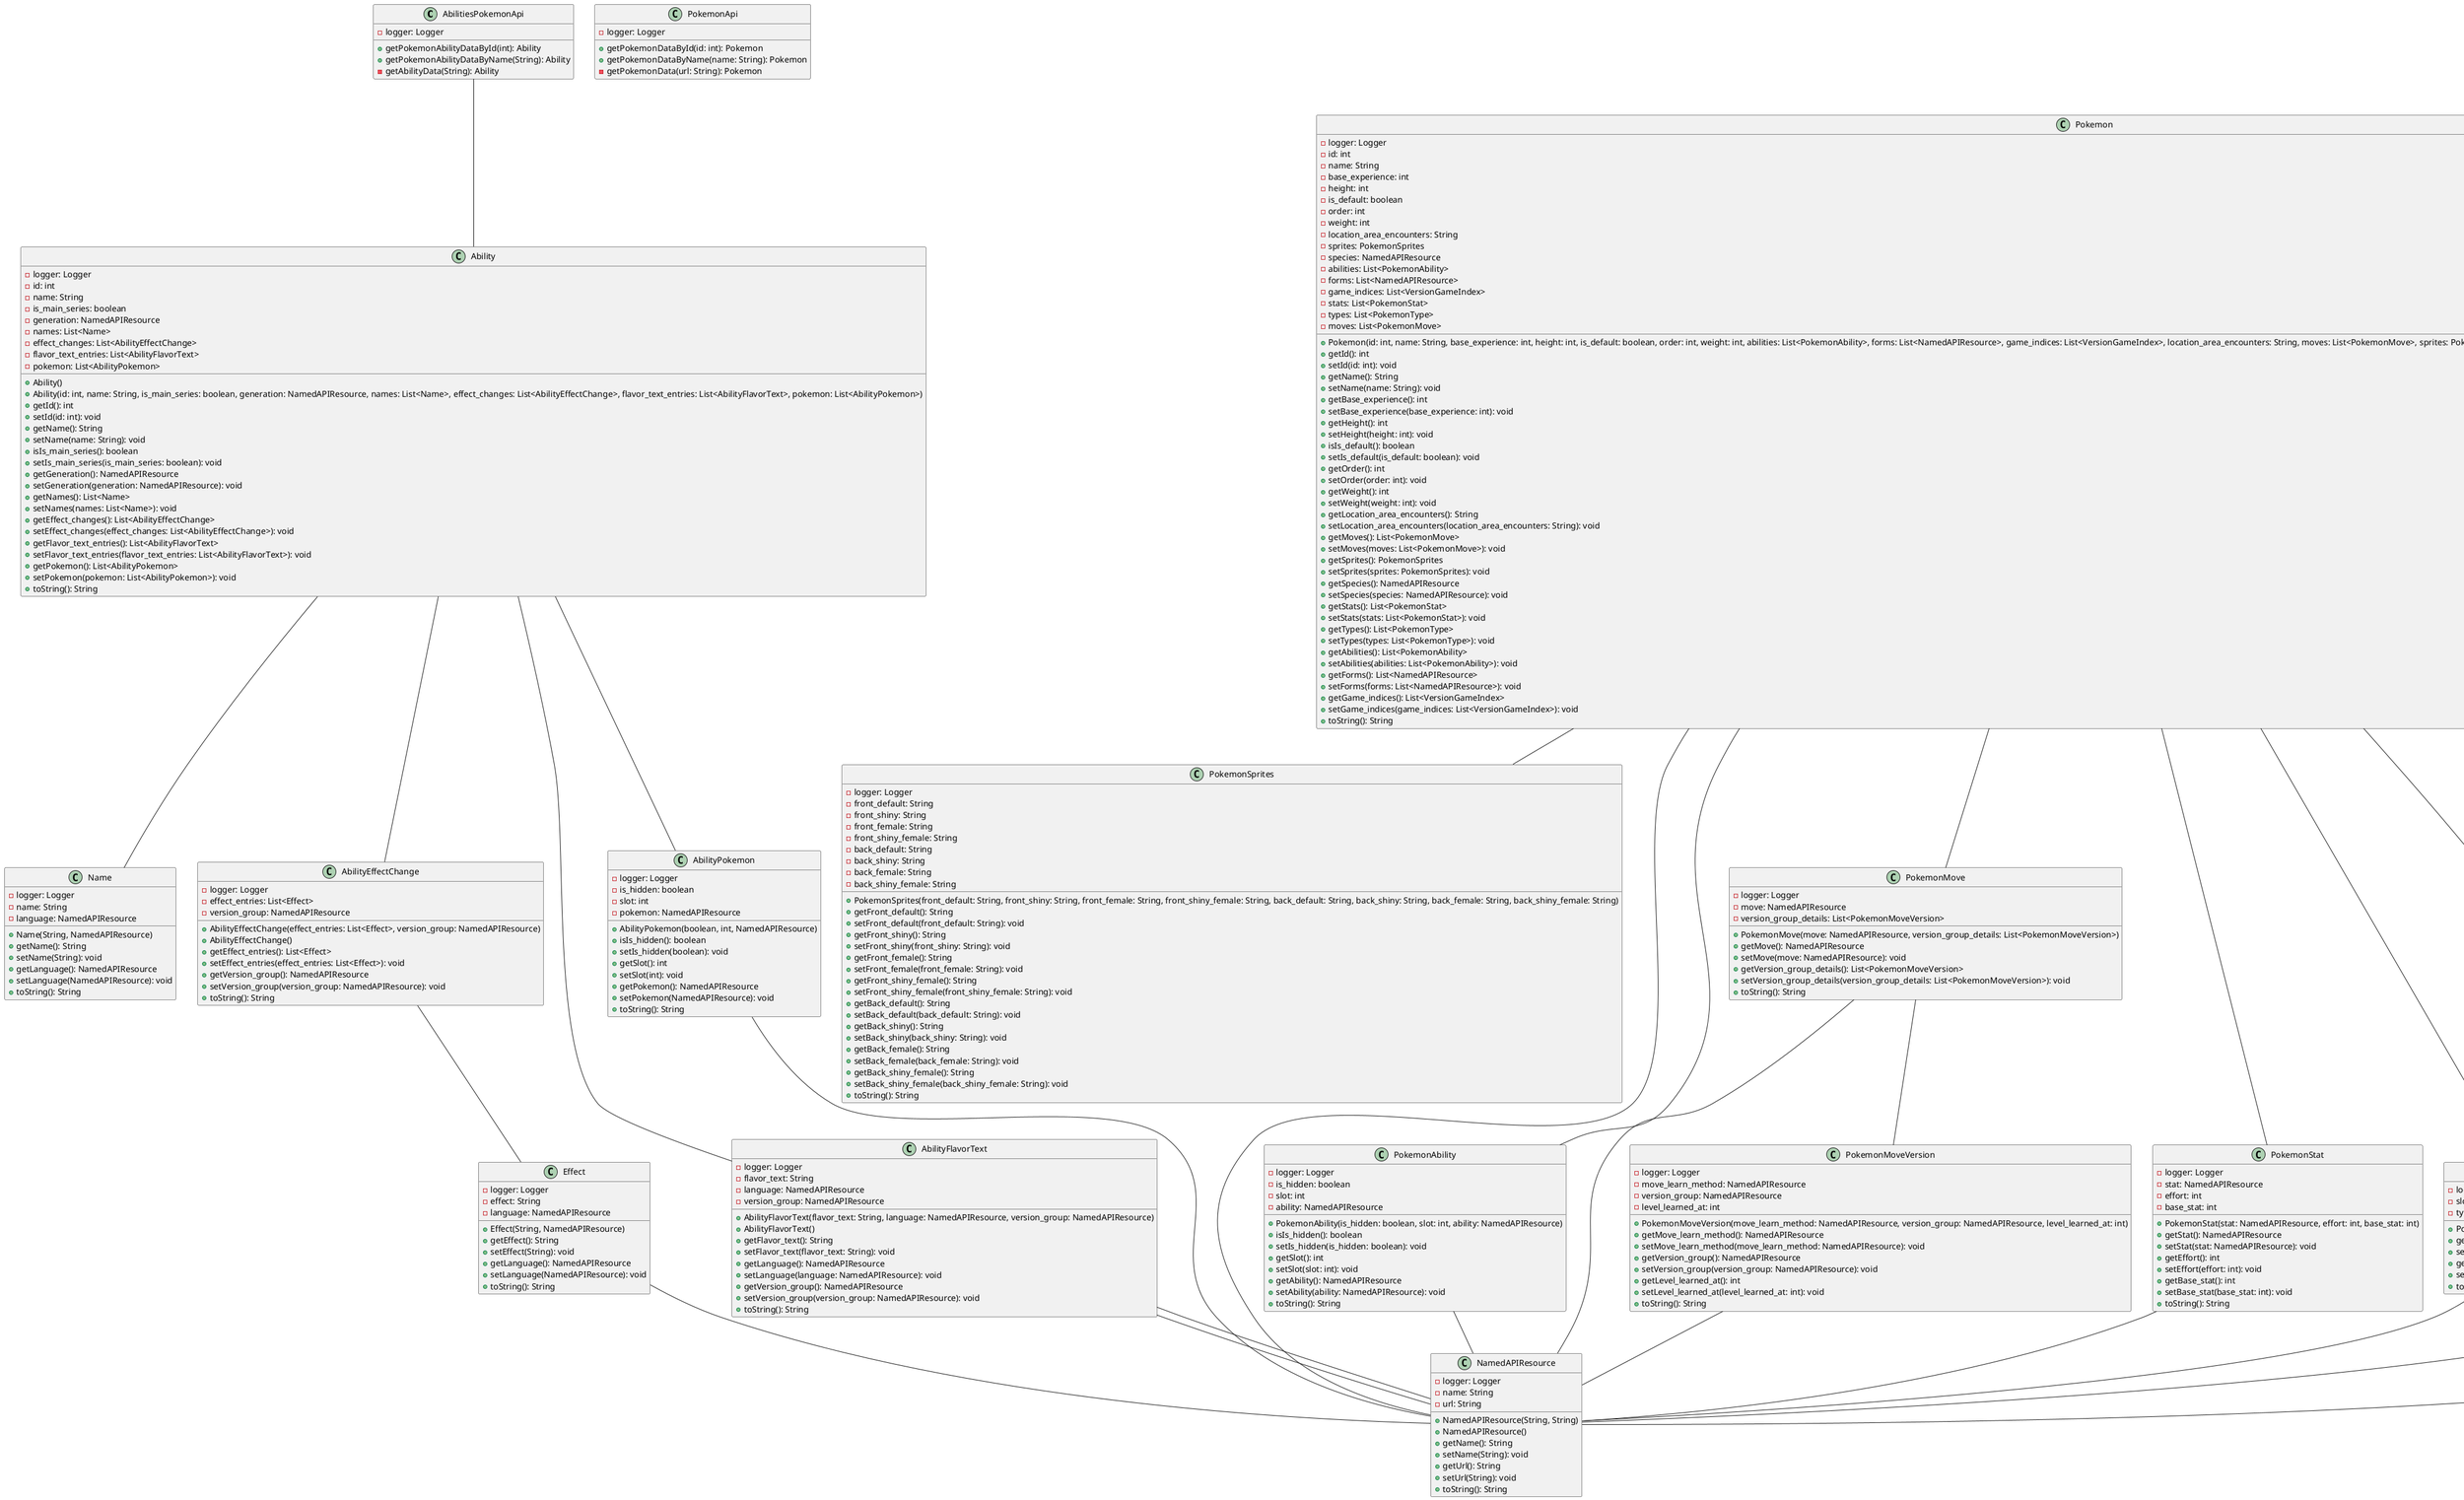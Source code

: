 @startuml Klassendiagramm

class AbilitiesPokemonApi {
  - logger: Logger
  + getPokemonAbilityDataById(int): Ability
  + getPokemonAbilityDataByName(String): Ability
  - getAbilityData(String): Ability
}

class Pokemon {
  - logger: Logger
  - id: int
  - name: String
  - base_experience: int
  - height: int
  - is_default: boolean
  - order: int
  - weight: int
  - location_area_encounters: String
  - sprites: PokemonSprites
  - species: NamedAPIResource
  - abilities: List<PokemonAbility>
  - forms: List<NamedAPIResource>
  - game_indices: List<VersionGameIndex>
  - stats: List<PokemonStat>
  - types: List<PokemonType>
  - moves: List<PokemonMove>
  
  + Pokemon(id: int, name: String, base_experience: int, height: int, is_default: boolean, order: int, weight: int, abilities: List<PokemonAbility>, forms: List<NamedAPIResource>, game_indices: List<VersionGameIndex>, location_area_encounters: String, moves: List<PokemonMove>, sprites: PokemonSprites, species: NamedAPIResource, stats: List<PokemonStat>, types: List<PokemonType>)
  + getId(): int
  + setId(id: int): void
  + getName(): String
  + setName(name: String): void
  + getBase_experience(): int
  + setBase_experience(base_experience: int): void
  + getHeight(): int
  + setHeight(height: int): void
  + isIs_default(): boolean
  + setIs_default(is_default: boolean): void
  + getOrder(): int
  + setOrder(order: int): void
  + getWeight(): int
  + setWeight(weight: int): void
  + getLocation_area_encounters(): String
  + setLocation_area_encounters(location_area_encounters: String): void
  + getMoves(): List<PokemonMove>
  + setMoves(moves: List<PokemonMove>): void
  + getSprites(): PokemonSprites
  + setSprites(sprites: PokemonSprites): void
  + getSpecies(): NamedAPIResource
  + setSpecies(species: NamedAPIResource): void
  + getStats(): List<PokemonStat>
  + setStats(stats: List<PokemonStat>): void
  + getTypes(): List<PokemonType>
  + setTypes(types: List<PokemonType>): void
  + getAbilities(): List<PokemonAbility>
  + setAbilities(abilities: List<PokemonAbility>): void
  + getForms(): List<NamedAPIResource>
  + setForms(forms: List<NamedAPIResource>): void
  + getGame_indices(): List<VersionGameIndex>
  + setGame_indices(game_indices: List<VersionGameIndex>): void
  + toString(): String
}

class Ability {
  - logger: Logger
  - id: int
  - name: String
  - is_main_series: boolean
  - generation: NamedAPIResource
  - names: List<Name>
  - effect_changes: List<AbilityEffectChange>
  - flavor_text_entries: List<AbilityFlavorText>
  - pokemon: List<AbilityPokemon>
  + Ability()
  + Ability(id: int, name: String, is_main_series: boolean, generation: NamedAPIResource, names: List<Name>, effect_changes: List<AbilityEffectChange>, flavor_text_entries: List<AbilityFlavorText>, pokemon: List<AbilityPokemon>)
  + getId(): int
  + setId(id: int): void
  + getName(): String
  + setName(name: String): void
  + isIs_main_series(): boolean
  + setIs_main_series(is_main_series: boolean): void
  + getGeneration(): NamedAPIResource
  + setGeneration(generation: NamedAPIResource): void
  + getNames(): List<Name>
  + setNames(names: List<Name>): void
  + getEffect_changes(): List<AbilityEffectChange>
  + setEffect_changes(effect_changes: List<AbilityEffectChange>): void
  + getFlavor_text_entries(): List<AbilityFlavorText>
  + setFlavor_text_entries(flavor_text_entries: List<AbilityFlavorText>): void
  + getPokemon(): List<AbilityPokemon>
  + setPokemon(pokemon: List<AbilityPokemon>): void
  + toString(): String
}

class PokemonSprites {
  - logger: Logger
  - front_default: String
  - front_shiny: String
  - front_female: String
  - front_shiny_female: String
  - back_default: String
  - back_shiny: String
  - back_female: String
  - back_shiny_female: String
  + PokemonSprites(front_default: String, front_shiny: String, front_female: String, front_shiny_female: String, back_default: String, back_shiny: String, back_female: String, back_shiny_female: String)
  + getFront_default(): String
  + setFront_default(front_default: String): void
  + getFront_shiny(): String
  + setFront_shiny(front_shiny: String): void
  + getFront_female(): String
  + setFront_female(front_female: String): void
  + getFront_shiny_female(): String
  + setFront_shiny_female(front_shiny_female: String): void
  + getBack_default(): String
  + setBack_default(back_default: String): void
  + getBack_shiny(): String
  + setBack_shiny(back_shiny: String): void
  + getBack_female(): String
  + setBack_female(back_female: String): void
  + getBack_shiny_female(): String
  + setBack_shiny_female(back_shiny_female: String): void
  + toString(): String
}

class PokemonApi {
  - logger: Logger
  + getPokemonDataById(id: int): Pokemon
  + getPokemonDataByName(name: String): Pokemon
  - getPokemonData(url: String): Pokemon
}

class NamedAPIResource {
  - logger: Logger
  - name: String
  - url: String
  + NamedAPIResource(String, String)
  + NamedAPIResource()
  + getName(): String
  + setName(String): void
  + getUrl(): String
  + setUrl(String): void
  + toString(): String
}

class Name {
  - logger: Logger
  - name: String
  - language: NamedAPIResource
  + Name(String, NamedAPIResource)
  + getName(): String
  + setName(String): void
  + getLanguage(): NamedAPIResource
  + setLanguage(NamedAPIResource): void
  + toString(): String
}

class AbilityEffectChange {
  - logger: Logger
  - effect_entries: List<Effect>
  - version_group: NamedAPIResource
  + AbilityEffectChange(effect_entries: List<Effect>, version_group: NamedAPIResource)
  + AbilityEffectChange()
  + getEffect_entries(): List<Effect>
  + setEffect_entries(effect_entries: List<Effect>): void
  + getVersion_group(): NamedAPIResource
  + setVersion_group(version_group: NamedAPIResource): void
  + toString(): String
}

class PokemonAbility {
  - logger: Logger
  - is_hidden: boolean
  - slot: int
  - ability: NamedAPIResource
  
  + PokemonAbility(is_hidden: boolean, slot: int, ability: NamedAPIResource)
  + isIs_hidden(): boolean
  + setIs_hidden(is_hidden: boolean): void
  + getSlot(): int
  + setSlot(slot: int): void
  + getAbility(): NamedAPIResource
  + setAbility(ability: NamedAPIResource): void
  + toString(): String
}

class PokemonMove {
  - logger: Logger
  - move: NamedAPIResource
  - version_group_details: List<PokemonMoveVersion>
  + PokemonMove(move: NamedAPIResource, version_group_details: List<PokemonMoveVersion>)
  + getMove(): NamedAPIResource
  + setMove(move: NamedAPIResource): void
  + getVersion_group_details(): List<PokemonMoveVersion>
  + setVersion_group_details(version_group_details: List<PokemonMoveVersion>): void
  + toString(): String
}

class PokemonMoveVersion {
  - logger: Logger
  - move_learn_method: NamedAPIResource
  - version_group: NamedAPIResource
  - level_learned_at: int
  + PokemonMoveVersion(move_learn_method: NamedAPIResource, version_group: NamedAPIResource, level_learned_at: int)
  + getMove_learn_method(): NamedAPIResource
  + setMove_learn_method(move_learn_method: NamedAPIResource): void
  + getVersion_group(): NamedAPIResource
  + setVersion_group(version_group: NamedAPIResource): void
  + getLevel_learned_at(): int
  + setLevel_learned_at(level_learned_at: int): void
  + toString(): String
}

class PokemonStat {
  - logger: Logger
  - stat: NamedAPIResource
  - effort: int
  - base_stat: int
  + PokemonStat(stat: NamedAPIResource, effort: int, base_stat: int)
  + getStat(): NamedAPIResource
  + setStat(stat: NamedAPIResource): void
  + getEffort(): int
  + setEffort(effort: int): void
  + getBase_stat(): int
  + setBase_stat(base_stat: int): void
  + toString(): String
}

class PokemonType {
  - logger: Logger
  - slot: int
  - type: NamedAPIResource
  + PokemonType(slot: int, type: NamedAPIResource)
  + getSlot(): int
  + setSlot(slot: int): void
  + getType(): NamedAPIResource
  + setType(type: NamedAPIResource): void
  + toString(): String
}

class VersionGameIndex {
  - logger: Logger
  - game_index: int
  - version: NamedAPIResource
  + VersionGameIndex(game_index: int, version: NamedAPIResource)
  + getGame_index(): int
  + setGame_index(game_index: int): void
  + getVersion(): NamedAPIResource
  + setVersion(version: NamedAPIResource): void
  + toString(): String
}

class Effect {
  - logger: Logger
  - effect: String
  - language: NamedAPIResource
  + Effect(String, NamedAPIResource)
  + getEffect(): String
  + setEffect(String): void
  + getLanguage(): NamedAPIResource
  + setLanguage(NamedAPIResource): void
  + toString(): String
}

class AbilityFlavorText {
  - logger: Logger
  - flavor_text: String
  - language: NamedAPIResource
  - version_group: NamedAPIResource
  + AbilityFlavorText(flavor_text: String, language: NamedAPIResource, version_group: NamedAPIResource)
  + AbilityFlavorText()
  + getFlavor_text(): String
  + setFlavor_text(flavor_text: String): void
  + getLanguage(): NamedAPIResource
  + setLanguage(language: NamedAPIResource): void
  + getVersion_group(): NamedAPIResource
  + setVersion_group(version_group: NamedAPIResource): void
  + toString(): String
}

class AbilityPokemon {
  - logger: Logger
  - is_hidden: boolean
  - slot: int
  - pokemon: NamedAPIResource
  + AbilityPokemon(boolean, int, NamedAPIResource)
  + isIs_hidden(): boolean
  + setIs_hidden(boolean): void
  + getSlot(): int
  + setSlot(int): void
  + getPokemon(): NamedAPIResource
  + setPokemon(NamedAPIResource): void
  + toString(): String
}

class Description {
  - logger: Logger
  - description: String
  - language: NamedAPIResource
  + Description(String, NamedAPIResource)
  + getDescription(): String
  + setDescription(String): void
  + getLanguage(): NamedAPIResource
  + setLanguage(NamedAPIResource): void
  + toString(): String
}

AbilitiesPokemonApi -- Ability
Ability -- Name
Ability -- AbilityEffectChange
Ability -- AbilityFlavorText
Ability -- AbilityPokemon
AbilityEffectChange -- Effect
AbilityFlavorText -- NamedAPIResource
AbilityFlavorText -- NamedAPIResource
AbilityPokemon -- NamedAPIResource
Pokemon -- PokemonAbility
Pokemon -- NamedAPIResource
Pokemon -- PokemonMove
Pokemon -- PokemonStat
Pokemon -- PokemonType
Pokemon -- VersionGameIndex
Pokemon -- PokemonSprites
Pokemon -- Description
PokemonAbility -- NamedAPIResource
PokemonMove -- NamedAPIResource
PokemonMove -- PokemonMoveVersion
PokemonMoveVersion -- NamedAPIResource
PokemonStat -- NamedAPIResource
PokemonType -- NamedAPIResource
VersionGameIndex -- NamedAPIResource
Effect -- NamedAPIResource
Description -- NamedAPIResource

@enduml